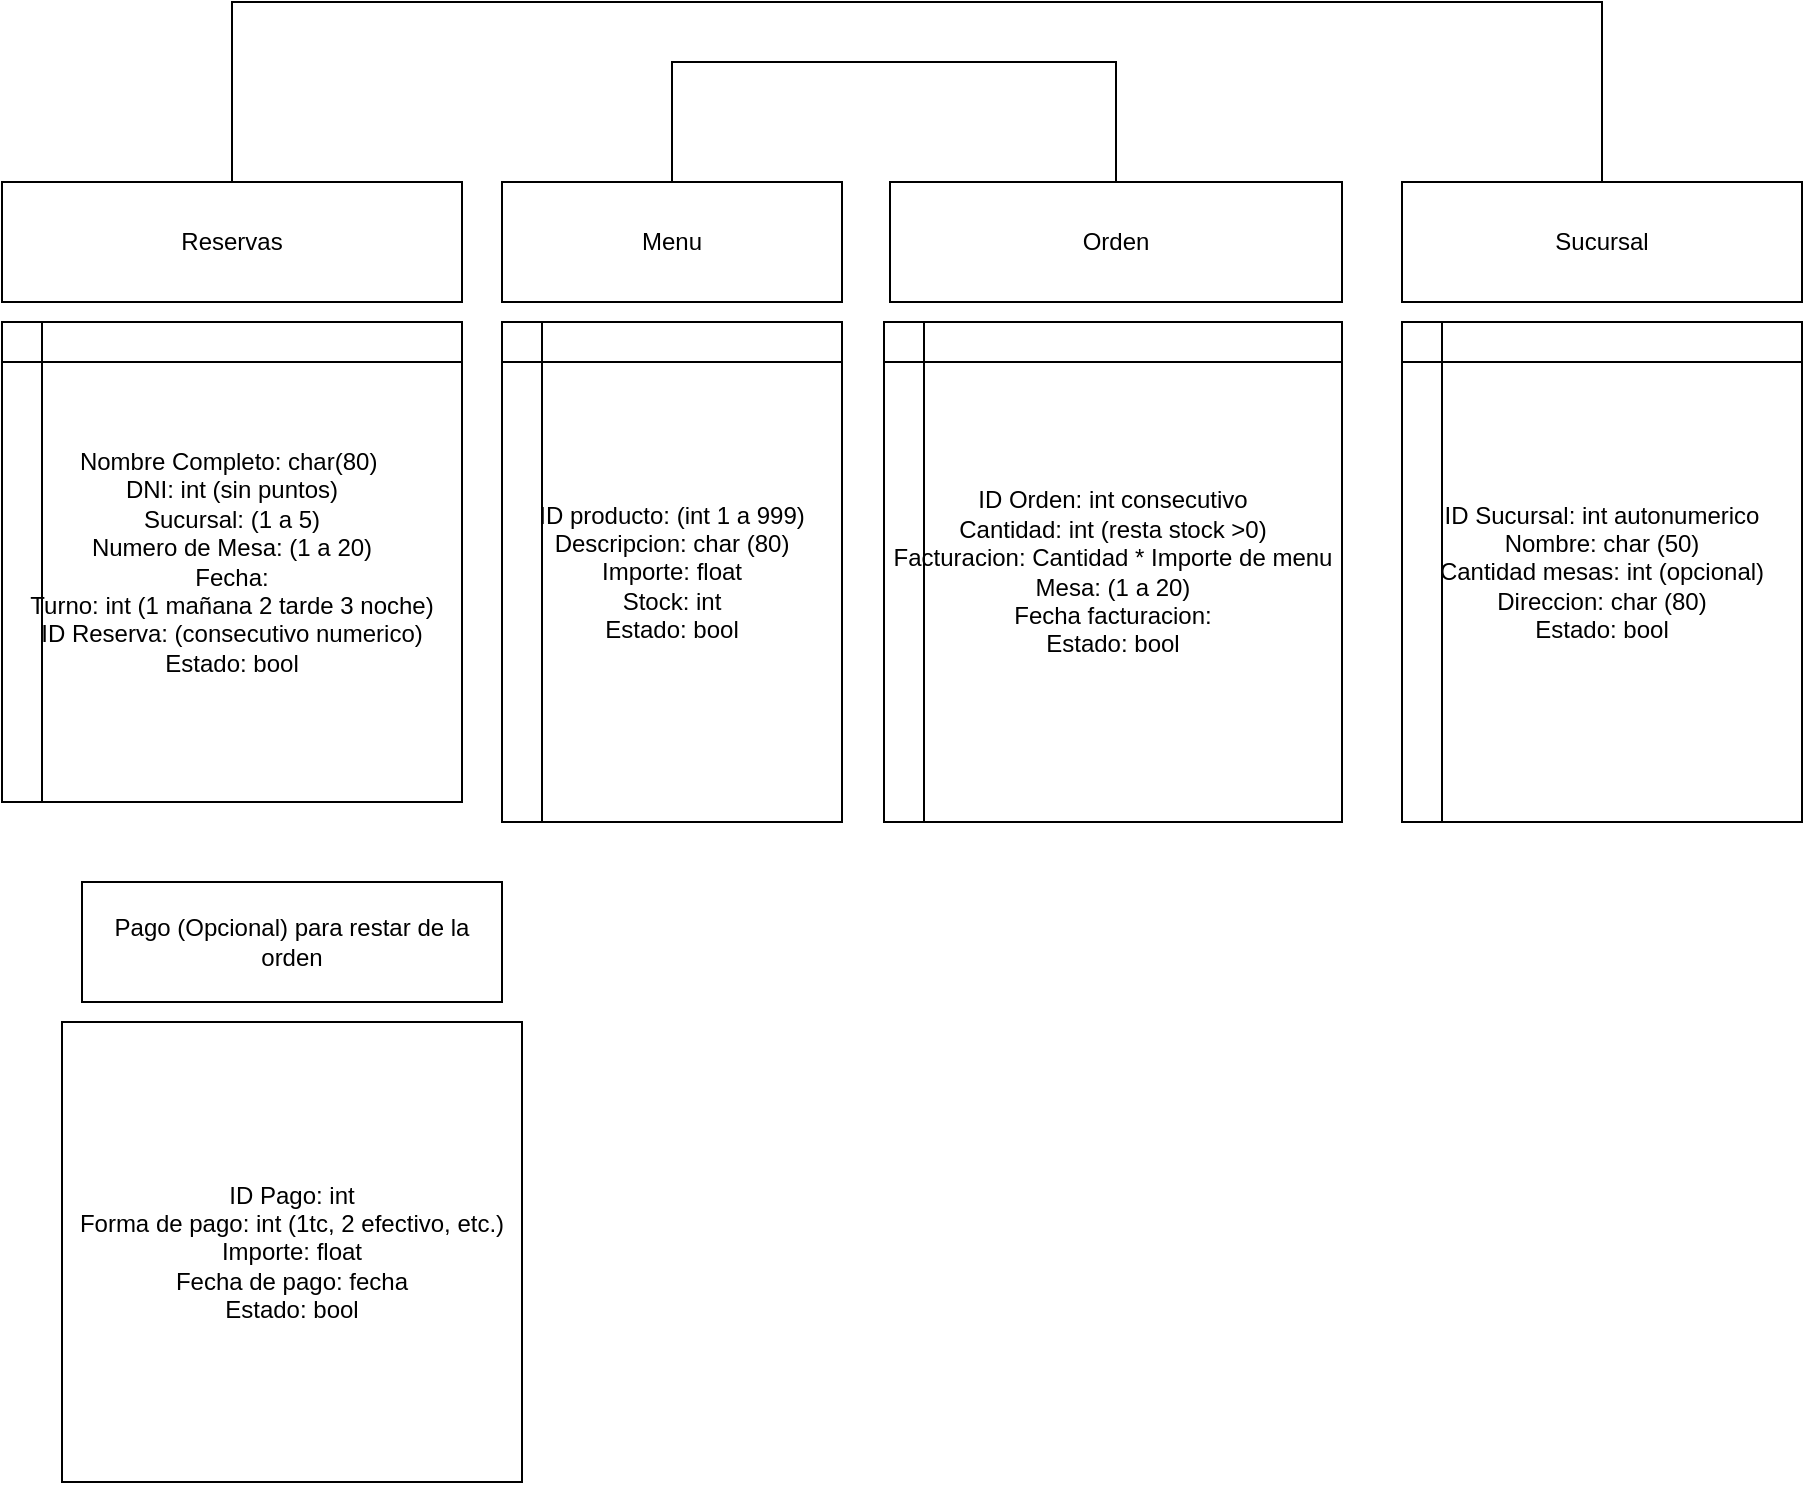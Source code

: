 <mxfile version="20.2.3" type="github">
  <diagram id="lilYD6lGb_49hB4aALXz" name="Página-1">
    <mxGraphModel dx="981" dy="574" grid="1" gridSize="10" guides="1" tooltips="1" connect="1" arrows="1" fold="1" page="1" pageScale="1" pageWidth="827" pageHeight="1169" math="0" shadow="0">
      <root>
        <mxCell id="0" />
        <mxCell id="1" parent="0" />
        <mxCell id="3eETtnrutBcmLOvAd9x1-3" value="ID producto: (int 1 a 999)&lt;br&gt;Descripcion: char (80)&lt;br&gt;Importe: float&lt;br&gt;Stock: int&lt;br&gt;Estado: bool" style="shape=internalStorage;whiteSpace=wrap;html=1;backgroundOutline=1;" vertex="1" parent="1">
          <mxGeometry x="310" y="350" width="170" height="250" as="geometry" />
        </mxCell>
        <mxCell id="3eETtnrutBcmLOvAd9x1-4" value="Nombre Completo: char(80)&amp;nbsp;&lt;br&gt;DNI: int (sin puntos)&lt;br&gt;Sucursal: (1 a 5)&lt;br&gt;Numero de Mesa: (1 a 20)&lt;br&gt;Fecha:&lt;br&gt;Turno: int (1 mañana 2 tarde 3 noche)&lt;br&gt;ID Reserva: (consecutivo numerico)&lt;br&gt;Estado: bool" style="shape=internalStorage;whiteSpace=wrap;html=1;backgroundOutline=1;" vertex="1" parent="1">
          <mxGeometry x="60" y="350" width="230" height="240" as="geometry" />
        </mxCell>
        <mxCell id="3eETtnrutBcmLOvAd9x1-5" value="ID Orden: int consecutivo&lt;br&gt;Cantidad: int (resta stock &amp;gt;0)&lt;br&gt;Facturacion: Cantidad * Importe de menu&lt;br&gt;Mesa: (1 a 20)&lt;br&gt;Fecha facturacion:&lt;br&gt;Estado: bool&lt;br&gt;" style="shape=internalStorage;whiteSpace=wrap;html=1;backgroundOutline=1;" vertex="1" parent="1">
          <mxGeometry x="501" y="350" width="229" height="250" as="geometry" />
        </mxCell>
        <mxCell id="3eETtnrutBcmLOvAd9x1-6" value="ID Sucursal: int autonumerico&lt;br&gt;Nombre: char (50)&lt;br&gt;Cantidad mesas: int (opcional)&lt;br&gt;Direccion: char (80)&lt;br&gt;Estado: bool" style="shape=internalStorage;whiteSpace=wrap;html=1;backgroundOutline=1;" vertex="1" parent="1">
          <mxGeometry x="760" y="350" width="200" height="250" as="geometry" />
        </mxCell>
        <mxCell id="3eETtnrutBcmLOvAd9x1-7" value="Reservas" style="rounded=0;whiteSpace=wrap;html=1;" vertex="1" parent="1">
          <mxGeometry x="60" y="280" width="230" height="60" as="geometry" />
        </mxCell>
        <mxCell id="3eETtnrutBcmLOvAd9x1-8" value="Menu" style="rounded=0;whiteSpace=wrap;html=1;" vertex="1" parent="1">
          <mxGeometry x="310" y="280" width="170" height="60" as="geometry" />
        </mxCell>
        <mxCell id="3eETtnrutBcmLOvAd9x1-9" value="Sucursal" style="rounded=0;whiteSpace=wrap;html=1;" vertex="1" parent="1">
          <mxGeometry x="760" y="280" width="200" height="60" as="geometry" />
        </mxCell>
        <mxCell id="3eETtnrutBcmLOvAd9x1-10" value="Orden" style="rounded=0;whiteSpace=wrap;html=1;" vertex="1" parent="1">
          <mxGeometry x="504" y="280" width="226" height="60" as="geometry" />
        </mxCell>
        <mxCell id="3eETtnrutBcmLOvAd9x1-11" value="" style="endArrow=none;html=1;rounded=0;entryX=0.5;entryY=0;entryDx=0;entryDy=0;exitX=0.5;exitY=0;exitDx=0;exitDy=0;" edge="1" parent="1" source="3eETtnrutBcmLOvAd9x1-7" target="3eETtnrutBcmLOvAd9x1-9">
          <mxGeometry width="50" height="50" relative="1" as="geometry">
            <mxPoint x="90" y="200" as="sourcePoint" />
            <mxPoint x="520" y="380" as="targetPoint" />
            <Array as="points">
              <mxPoint x="175" y="190" />
              <mxPoint x="860" y="190" />
            </Array>
          </mxGeometry>
        </mxCell>
        <mxCell id="3eETtnrutBcmLOvAd9x1-12" value="" style="endArrow=none;html=1;rounded=0;entryX=0.5;entryY=0;entryDx=0;entryDy=0;exitX=0.5;exitY=0;exitDx=0;exitDy=0;" edge="1" parent="1" source="3eETtnrutBcmLOvAd9x1-10" target="3eETtnrutBcmLOvAd9x1-8">
          <mxGeometry width="50" height="50" relative="1" as="geometry">
            <mxPoint x="470" y="430" as="sourcePoint" />
            <mxPoint x="520" y="380" as="targetPoint" />
            <Array as="points">
              <mxPoint x="617" y="220" />
              <mxPoint x="395" y="220" />
            </Array>
          </mxGeometry>
        </mxCell>
        <mxCell id="3eETtnrutBcmLOvAd9x1-13" value="Pago (Opcional) para restar de la orden" style="rounded=0;whiteSpace=wrap;html=1;" vertex="1" parent="1">
          <mxGeometry x="100" y="630" width="210" height="60" as="geometry" />
        </mxCell>
        <mxCell id="3eETtnrutBcmLOvAd9x1-14" value="ID Pago: int&lt;br&gt;Forma de pago: int (1tc, 2 efectivo, etc.)&lt;br&gt;Importe: float&lt;br&gt;Fecha de pago: fecha&lt;br&gt;Estado: bool" style="whiteSpace=wrap;html=1;aspect=fixed;" vertex="1" parent="1">
          <mxGeometry x="90" y="700" width="230" height="230" as="geometry" />
        </mxCell>
      </root>
    </mxGraphModel>
  </diagram>
</mxfile>
